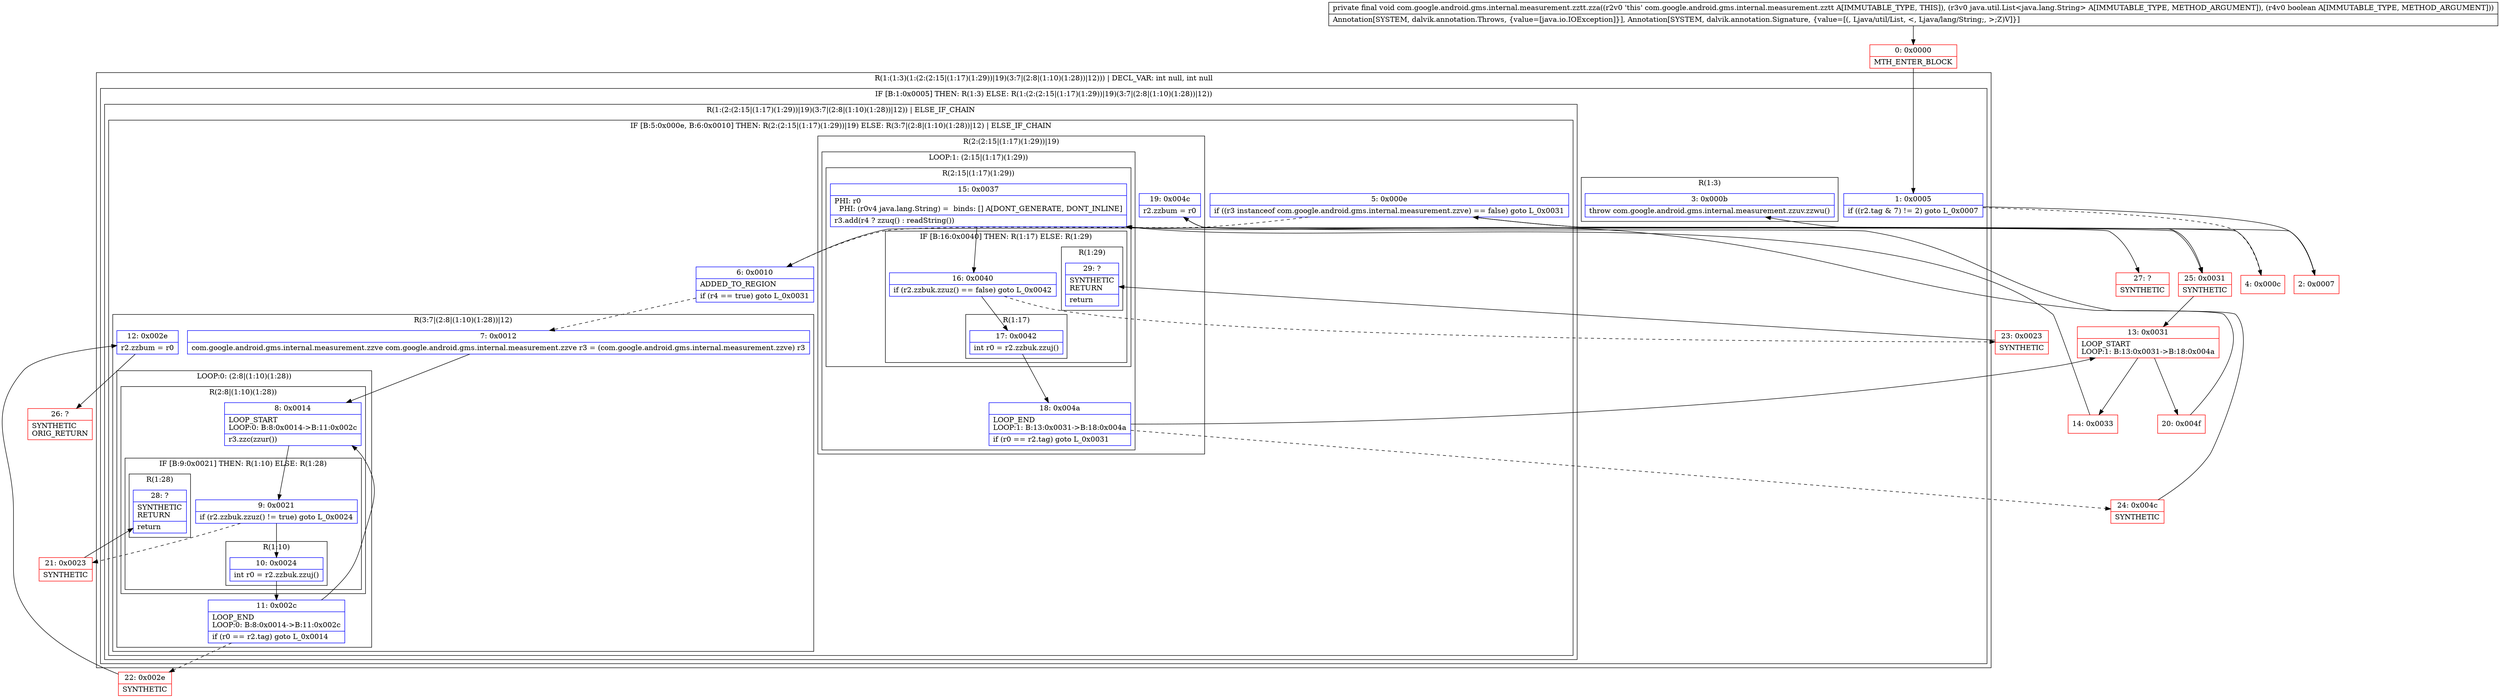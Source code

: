 digraph "CFG forcom.google.android.gms.internal.measurement.zztt.zza(Ljava\/util\/List;Z)V" {
subgraph cluster_Region_1185689430 {
label = "R(1:(1:3)(1:(2:(2:15|(1:17)(1:29))|19)(3:7|(2:8|(1:10)(1:28))|12))) | DECL_VAR: int null, int null\l";
node [shape=record,color=blue];
subgraph cluster_IfRegion_428428654 {
label = "IF [B:1:0x0005] THEN: R(1:3) ELSE: R(1:(2:(2:15|(1:17)(1:29))|19)(3:7|(2:8|(1:10)(1:28))|12))";
node [shape=record,color=blue];
Node_1 [shape=record,label="{1\:\ 0x0005|if ((r2.tag & 7) != 2) goto L_0x0007\l}"];
subgraph cluster_Region_1770937730 {
label = "R(1:3)";
node [shape=record,color=blue];
Node_3 [shape=record,label="{3\:\ 0x000b|throw com.google.android.gms.internal.measurement.zzuv.zzwu()\l}"];
}
subgraph cluster_Region_1562515662 {
label = "R(1:(2:(2:15|(1:17)(1:29))|19)(3:7|(2:8|(1:10)(1:28))|12)) | ELSE_IF_CHAIN\l";
node [shape=record,color=blue];
subgraph cluster_IfRegion_2060667555 {
label = "IF [B:5:0x000e, B:6:0x0010] THEN: R(2:(2:15|(1:17)(1:29))|19) ELSE: R(3:7|(2:8|(1:10)(1:28))|12) | ELSE_IF_CHAIN\l";
node [shape=record,color=blue];
Node_5 [shape=record,label="{5\:\ 0x000e|if ((r3 instanceof com.google.android.gms.internal.measurement.zzve) == false) goto L_0x0031\l}"];
Node_6 [shape=record,label="{6\:\ 0x0010|ADDED_TO_REGION\l|if (r4 == true) goto L_0x0031\l}"];
subgraph cluster_Region_1373908619 {
label = "R(2:(2:15|(1:17)(1:29))|19)";
node [shape=record,color=blue];
subgraph cluster_LoopRegion_72519548 {
label = "LOOP:1: (2:15|(1:17)(1:29))";
node [shape=record,color=blue];
Node_18 [shape=record,label="{18\:\ 0x004a|LOOP_END\lLOOP:1: B:13:0x0031\-\>B:18:0x004a\l|if (r0 == r2.tag) goto L_0x0031\l}"];
subgraph cluster_Region_702712490 {
label = "R(2:15|(1:17)(1:29))";
node [shape=record,color=blue];
Node_15 [shape=record,label="{15\:\ 0x0037|PHI: r0 \l  PHI: (r0v4 java.lang.String) =  binds: [] A[DONT_GENERATE, DONT_INLINE]\l|r3.add(r4 ? zzuq() : readString())\l}"];
subgraph cluster_IfRegion_849059929 {
label = "IF [B:16:0x0040] THEN: R(1:17) ELSE: R(1:29)";
node [shape=record,color=blue];
Node_16 [shape=record,label="{16\:\ 0x0040|if (r2.zzbuk.zzuz() == false) goto L_0x0042\l}"];
subgraph cluster_Region_237152079 {
label = "R(1:17)";
node [shape=record,color=blue];
Node_17 [shape=record,label="{17\:\ 0x0042|int r0 = r2.zzbuk.zzuj()\l}"];
}
subgraph cluster_Region_2142382764 {
label = "R(1:29)";
node [shape=record,color=blue];
Node_29 [shape=record,label="{29\:\ ?|SYNTHETIC\lRETURN\l|return\l}"];
}
}
}
}
Node_19 [shape=record,label="{19\:\ 0x004c|r2.zzbum = r0\l}"];
}
subgraph cluster_Region_668666601 {
label = "R(3:7|(2:8|(1:10)(1:28))|12)";
node [shape=record,color=blue];
Node_7 [shape=record,label="{7\:\ 0x0012|com.google.android.gms.internal.measurement.zzve com.google.android.gms.internal.measurement.zzve r3 = (com.google.android.gms.internal.measurement.zzve) r3\l}"];
subgraph cluster_LoopRegion_1543596923 {
label = "LOOP:0: (2:8|(1:10)(1:28))";
node [shape=record,color=blue];
Node_11 [shape=record,label="{11\:\ 0x002c|LOOP_END\lLOOP:0: B:8:0x0014\-\>B:11:0x002c\l|if (r0 == r2.tag) goto L_0x0014\l}"];
subgraph cluster_Region_1012455810 {
label = "R(2:8|(1:10)(1:28))";
node [shape=record,color=blue];
Node_8 [shape=record,label="{8\:\ 0x0014|LOOP_START\lLOOP:0: B:8:0x0014\-\>B:11:0x002c\l|r3.zzc(zzur())\l}"];
subgraph cluster_IfRegion_525656491 {
label = "IF [B:9:0x0021] THEN: R(1:10) ELSE: R(1:28)";
node [shape=record,color=blue];
Node_9 [shape=record,label="{9\:\ 0x0021|if (r2.zzbuk.zzuz() != true) goto L_0x0024\l}"];
subgraph cluster_Region_752982042 {
label = "R(1:10)";
node [shape=record,color=blue];
Node_10 [shape=record,label="{10\:\ 0x0024|int r0 = r2.zzbuk.zzuj()\l}"];
}
subgraph cluster_Region_585015089 {
label = "R(1:28)";
node [shape=record,color=blue];
Node_28 [shape=record,label="{28\:\ ?|SYNTHETIC\lRETURN\l|return\l}"];
}
}
}
}
Node_12 [shape=record,label="{12\:\ 0x002e|r2.zzbum = r0\l}"];
}
}
}
}
}
Node_0 [shape=record,color=red,label="{0\:\ 0x0000|MTH_ENTER_BLOCK\l}"];
Node_2 [shape=record,color=red,label="{2\:\ 0x0007}"];
Node_4 [shape=record,color=red,label="{4\:\ 0x000c}"];
Node_13 [shape=record,color=red,label="{13\:\ 0x0031|LOOP_START\lLOOP:1: B:13:0x0031\-\>B:18:0x004a\l}"];
Node_14 [shape=record,color=red,label="{14\:\ 0x0033}"];
Node_20 [shape=record,color=red,label="{20\:\ 0x004f}"];
Node_21 [shape=record,color=red,label="{21\:\ 0x0023|SYNTHETIC\l}"];
Node_22 [shape=record,color=red,label="{22\:\ 0x002e|SYNTHETIC\l}"];
Node_23 [shape=record,color=red,label="{23\:\ 0x0023|SYNTHETIC\l}"];
Node_24 [shape=record,color=red,label="{24\:\ 0x004c|SYNTHETIC\l}"];
Node_25 [shape=record,color=red,label="{25\:\ 0x0031|SYNTHETIC\l}"];
Node_26 [shape=record,color=red,label="{26\:\ ?|SYNTHETIC\lORIG_RETURN\l}"];
Node_27 [shape=record,color=red,label="{27\:\ ?|SYNTHETIC\l}"];
MethodNode[shape=record,label="{private final void com.google.android.gms.internal.measurement.zztt.zza((r2v0 'this' com.google.android.gms.internal.measurement.zztt A[IMMUTABLE_TYPE, THIS]), (r3v0 java.util.List\<java.lang.String\> A[IMMUTABLE_TYPE, METHOD_ARGUMENT]), (r4v0 boolean A[IMMUTABLE_TYPE, METHOD_ARGUMENT]))  | Annotation[SYSTEM, dalvik.annotation.Throws, \{value=[java.io.IOException]\}], Annotation[SYSTEM, dalvik.annotation.Signature, \{value=[(, Ljava\/util\/List, \<, Ljava\/lang\/String;, \>;Z)V]\}]\l}"];
MethodNode -> Node_0;
Node_1 -> Node_2;
Node_1 -> Node_4[style=dashed];
Node_5 -> Node_6[style=dashed];
Node_5 -> Node_25;
Node_6 -> Node_7[style=dashed];
Node_6 -> Node_25;
Node_18 -> Node_13;
Node_18 -> Node_24[style=dashed];
Node_15 -> Node_16;
Node_16 -> Node_17;
Node_16 -> Node_23[style=dashed];
Node_17 -> Node_18;
Node_19 -> Node_27;
Node_7 -> Node_8;
Node_11 -> Node_8;
Node_11 -> Node_22[style=dashed];
Node_8 -> Node_9;
Node_9 -> Node_10;
Node_9 -> Node_21[style=dashed];
Node_10 -> Node_11;
Node_12 -> Node_26;
Node_0 -> Node_1;
Node_2 -> Node_3;
Node_4 -> Node_5;
Node_13 -> Node_14;
Node_13 -> Node_20;
Node_14 -> Node_15;
Node_20 -> Node_15;
Node_21 -> Node_28;
Node_22 -> Node_12;
Node_23 -> Node_29;
Node_24 -> Node_19;
Node_25 -> Node_13;
}

